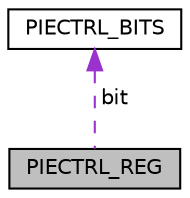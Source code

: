 digraph "PIECTRL_REG"
{
  edge [fontname="Helvetica",fontsize="10",labelfontname="Helvetica",labelfontsize="10"];
  node [fontname="Helvetica",fontsize="10",shape=record];
  Node1 [label="PIECTRL_REG",height=0.2,width=0.4,color="black", fillcolor="grey75", style="filled", fontcolor="black"];
  Node2 -> Node1 [dir="back",color="darkorchid3",fontsize="10",style="dashed",label=" bit" ,fontname="Helvetica"];
  Node2 [label="PIECTRL_BITS",height=0.2,width=0.4,color="black", fillcolor="white", style="filled",URL="$struct_p_i_e_c_t_r_l___b_i_t_s.html"];
}
